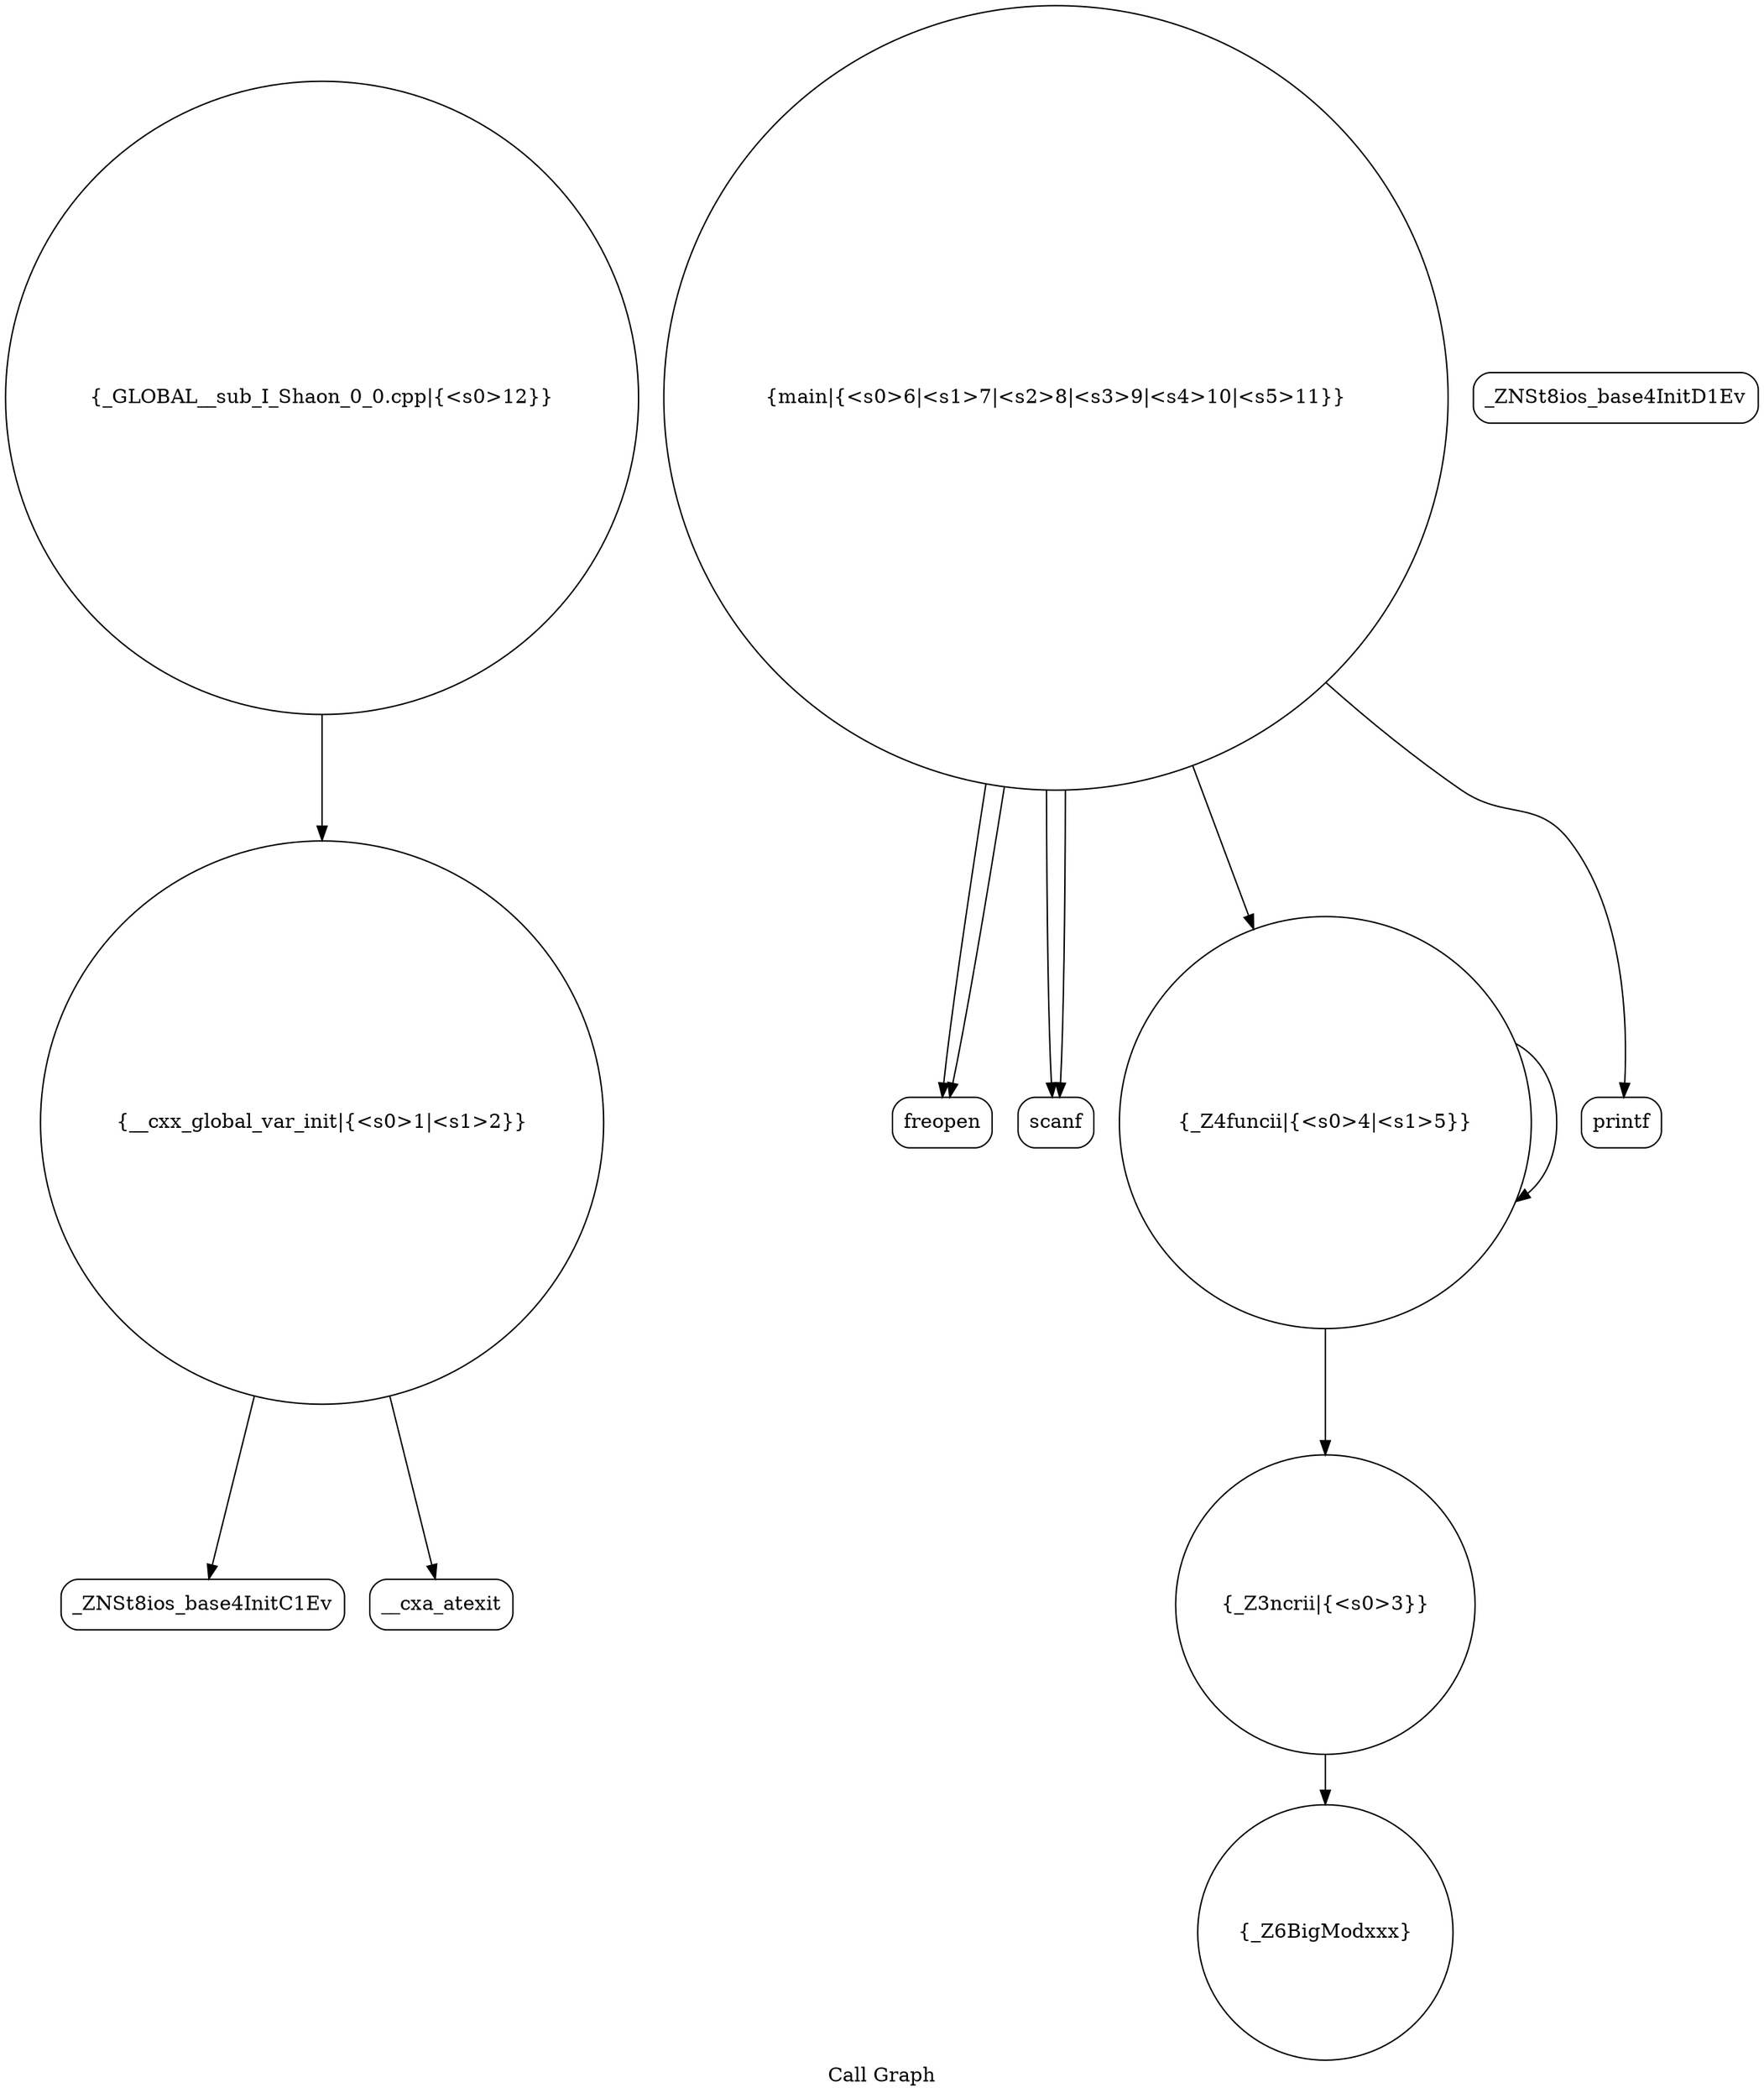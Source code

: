 digraph "Call Graph" {
	label="Call Graph";

	Node0x561db34e06d0 [shape=record,shape=circle,label="{__cxx_global_var_init|{<s0>1|<s1>2}}"];
	Node0x561db34e06d0:s0 -> Node0x561db34e0b60[color=black];
	Node0x561db34e06d0:s1 -> Node0x561db34e0c60[color=black];
	Node0x561db34e0e60 [shape=record,shape=circle,label="{main|{<s0>6|<s1>7|<s2>8|<s3>9|<s4>10|<s5>11}}"];
	Node0x561db34e0e60:s0 -> Node0x561db34e0ee0[color=black];
	Node0x561db34e0e60:s1 -> Node0x561db34e0ee0[color=black];
	Node0x561db34e0e60:s2 -> Node0x561db34e0f60[color=black];
	Node0x561db34e0e60:s3 -> Node0x561db34e0f60[color=black];
	Node0x561db34e0e60:s4 -> Node0x561db34e0de0[color=black];
	Node0x561db34e0e60:s5 -> Node0x561db34e0fe0[color=black];
	Node0x561db34e0be0 [shape=record,shape=Mrecord,label="{_ZNSt8ios_base4InitD1Ev}"];
	Node0x561db34e0f60 [shape=record,shape=Mrecord,label="{scanf}"];
	Node0x561db34e0ce0 [shape=record,shape=circle,label="{_Z6BigModxxx}"];
	Node0x561db34e1060 [shape=record,shape=circle,label="{_GLOBAL__sub_I_Shaon_0_0.cpp|{<s0>12}}"];
	Node0x561db34e1060:s0 -> Node0x561db34e06d0[color=black];
	Node0x561db34e0de0 [shape=record,shape=circle,label="{_Z4funcii|{<s0>4|<s1>5}}"];
	Node0x561db34e0de0:s0 -> Node0x561db34e0d60[color=black];
	Node0x561db34e0de0:s1 -> Node0x561db34e0de0[color=black];
	Node0x561db34e0b60 [shape=record,shape=Mrecord,label="{_ZNSt8ios_base4InitC1Ev}"];
	Node0x561db34e0ee0 [shape=record,shape=Mrecord,label="{freopen}"];
	Node0x561db34e0c60 [shape=record,shape=Mrecord,label="{__cxa_atexit}"];
	Node0x561db34e0fe0 [shape=record,shape=Mrecord,label="{printf}"];
	Node0x561db34e0d60 [shape=record,shape=circle,label="{_Z3ncrii|{<s0>3}}"];
	Node0x561db34e0d60:s0 -> Node0x561db34e0ce0[color=black];
}
